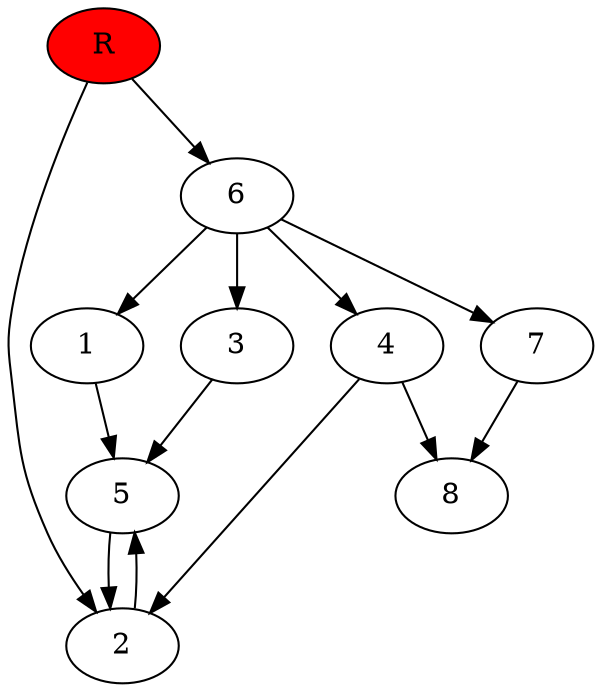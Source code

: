 digraph prb37097 {
	1
	2
	3
	4
	5
	6
	7
	8
	R [fillcolor="#ff0000" style=filled]
	1 -> 5
	2 -> 5
	3 -> 5
	4 -> 2
	4 -> 8
	5 -> 2
	6 -> 1
	6 -> 3
	6 -> 4
	6 -> 7
	7 -> 8
	R -> 2
	R -> 6
}
